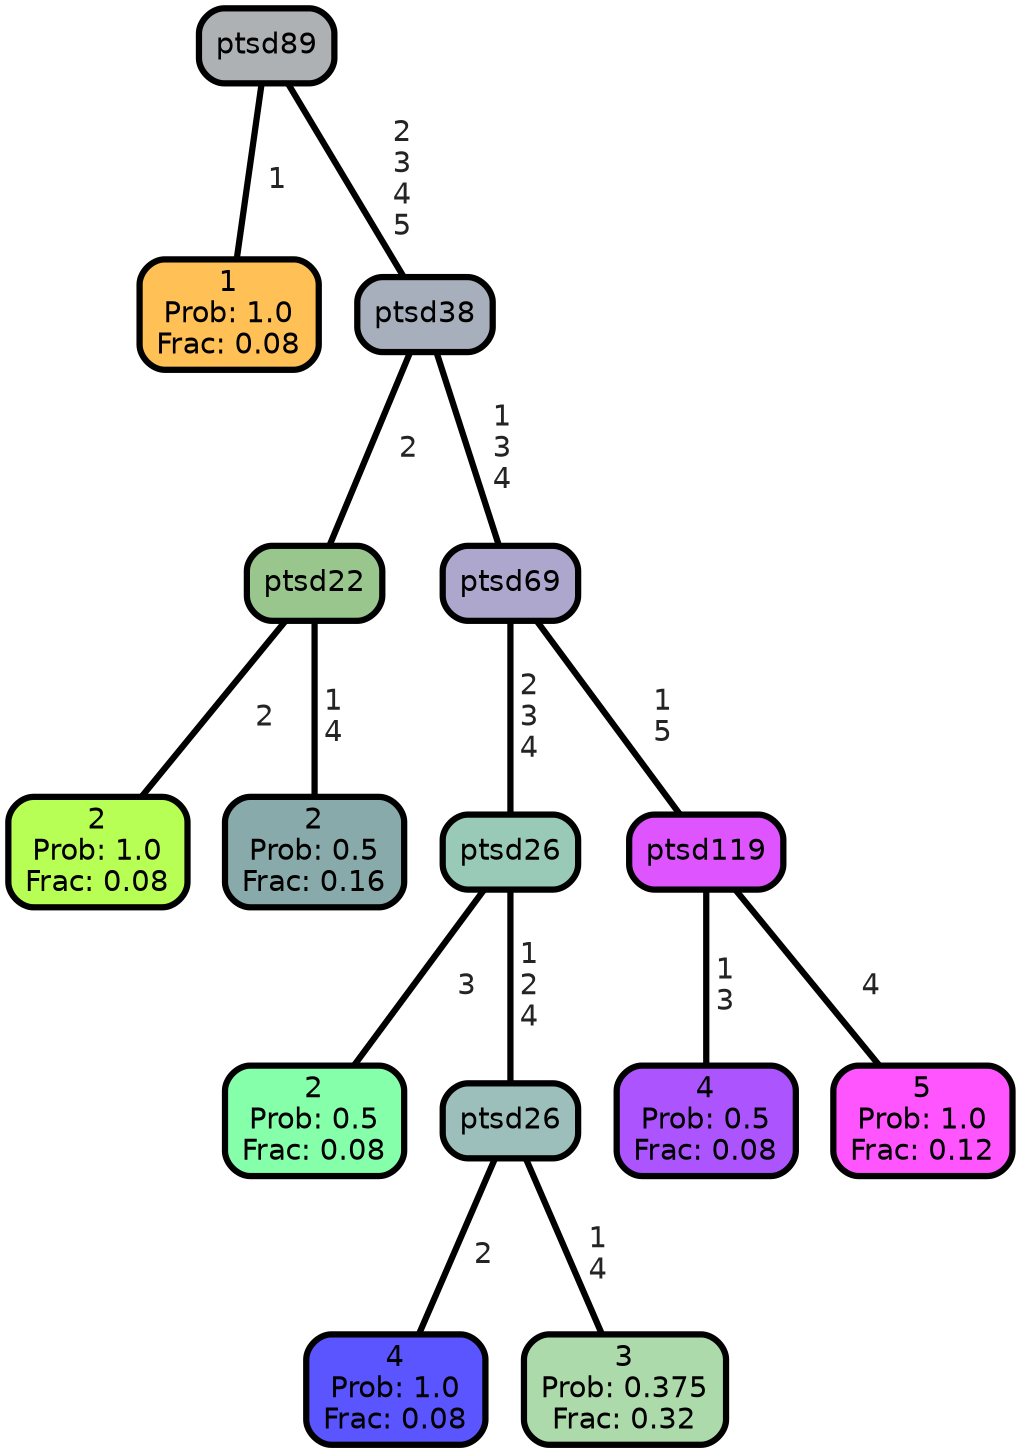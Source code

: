 graph Tree {
node [shape=box, style="filled, rounded",color="black",penwidth="3",fontcolor="black",                 fontname=helvetica] ;
graph [ranksep="0 equally", splines=straight,                 bgcolor=transparent, dpi=200] ;
edge [fontname=helvetica, fontweight=bold,fontcolor=grey14,color=black] ;
0 [label="1
Prob: 1.0
Frac: 0.08", fillcolor="#ffc155"] ;
1 [label="ptsd89", fillcolor="#aeb1b4"] ;
2 [label="2
Prob: 1.0
Frac: 0.08", fillcolor="#b8ff55"] ;
3 [label="ptsd22", fillcolor="#98c68d"] ;
4 [label="2
Prob: 0.5
Frac: 0.16", fillcolor="#89aaaa"] ;
5 [label="ptsd38", fillcolor="#a7afbc"] ;
6 [label="2
Prob: 0.5
Frac: 0.08", fillcolor="#86ffaa"] ;
7 [label="ptsd26", fillcolor="#99cab8"] ;
8 [label="4
Prob: 1.0
Frac: 0.08", fillcolor="#5a55ff"] ;
9 [label="ptsd26", fillcolor="#9cbfbb"] ;
10 [label="3
Prob: 0.375
Frac: 0.32", fillcolor="#addaaa"] ;
11 [label="ptsd69", fillcolor="#ada7cd"] ;
12 [label="4
Prob: 0.5
Frac: 0.08", fillcolor="#ac55ff"] ;
13 [label="ptsd119", fillcolor="#de55ff"] ;
14 [label="5
Prob: 1.0
Frac: 0.12", fillcolor="#ff55ff"] ;
1 -- 0 [label=" 1",penwidth=3] ;
1 -- 5 [label=" 2\n 3\n 4\n 5",penwidth=3] ;
3 -- 2 [label=" 2",penwidth=3] ;
3 -- 4 [label=" 1\n 4",penwidth=3] ;
5 -- 3 [label=" 2",penwidth=3] ;
5 -- 11 [label=" 1\n 3\n 4",penwidth=3] ;
7 -- 6 [label=" 3",penwidth=3] ;
7 -- 9 [label=" 1\n 2\n 4",penwidth=3] ;
9 -- 8 [label=" 2",penwidth=3] ;
9 -- 10 [label=" 1\n 4",penwidth=3] ;
11 -- 7 [label=" 2\n 3\n 4",penwidth=3] ;
11 -- 13 [label=" 1\n 5",penwidth=3] ;
13 -- 12 [label=" 1\n 3",penwidth=3] ;
13 -- 14 [label=" 4",penwidth=3] ;
{rank = same;}}